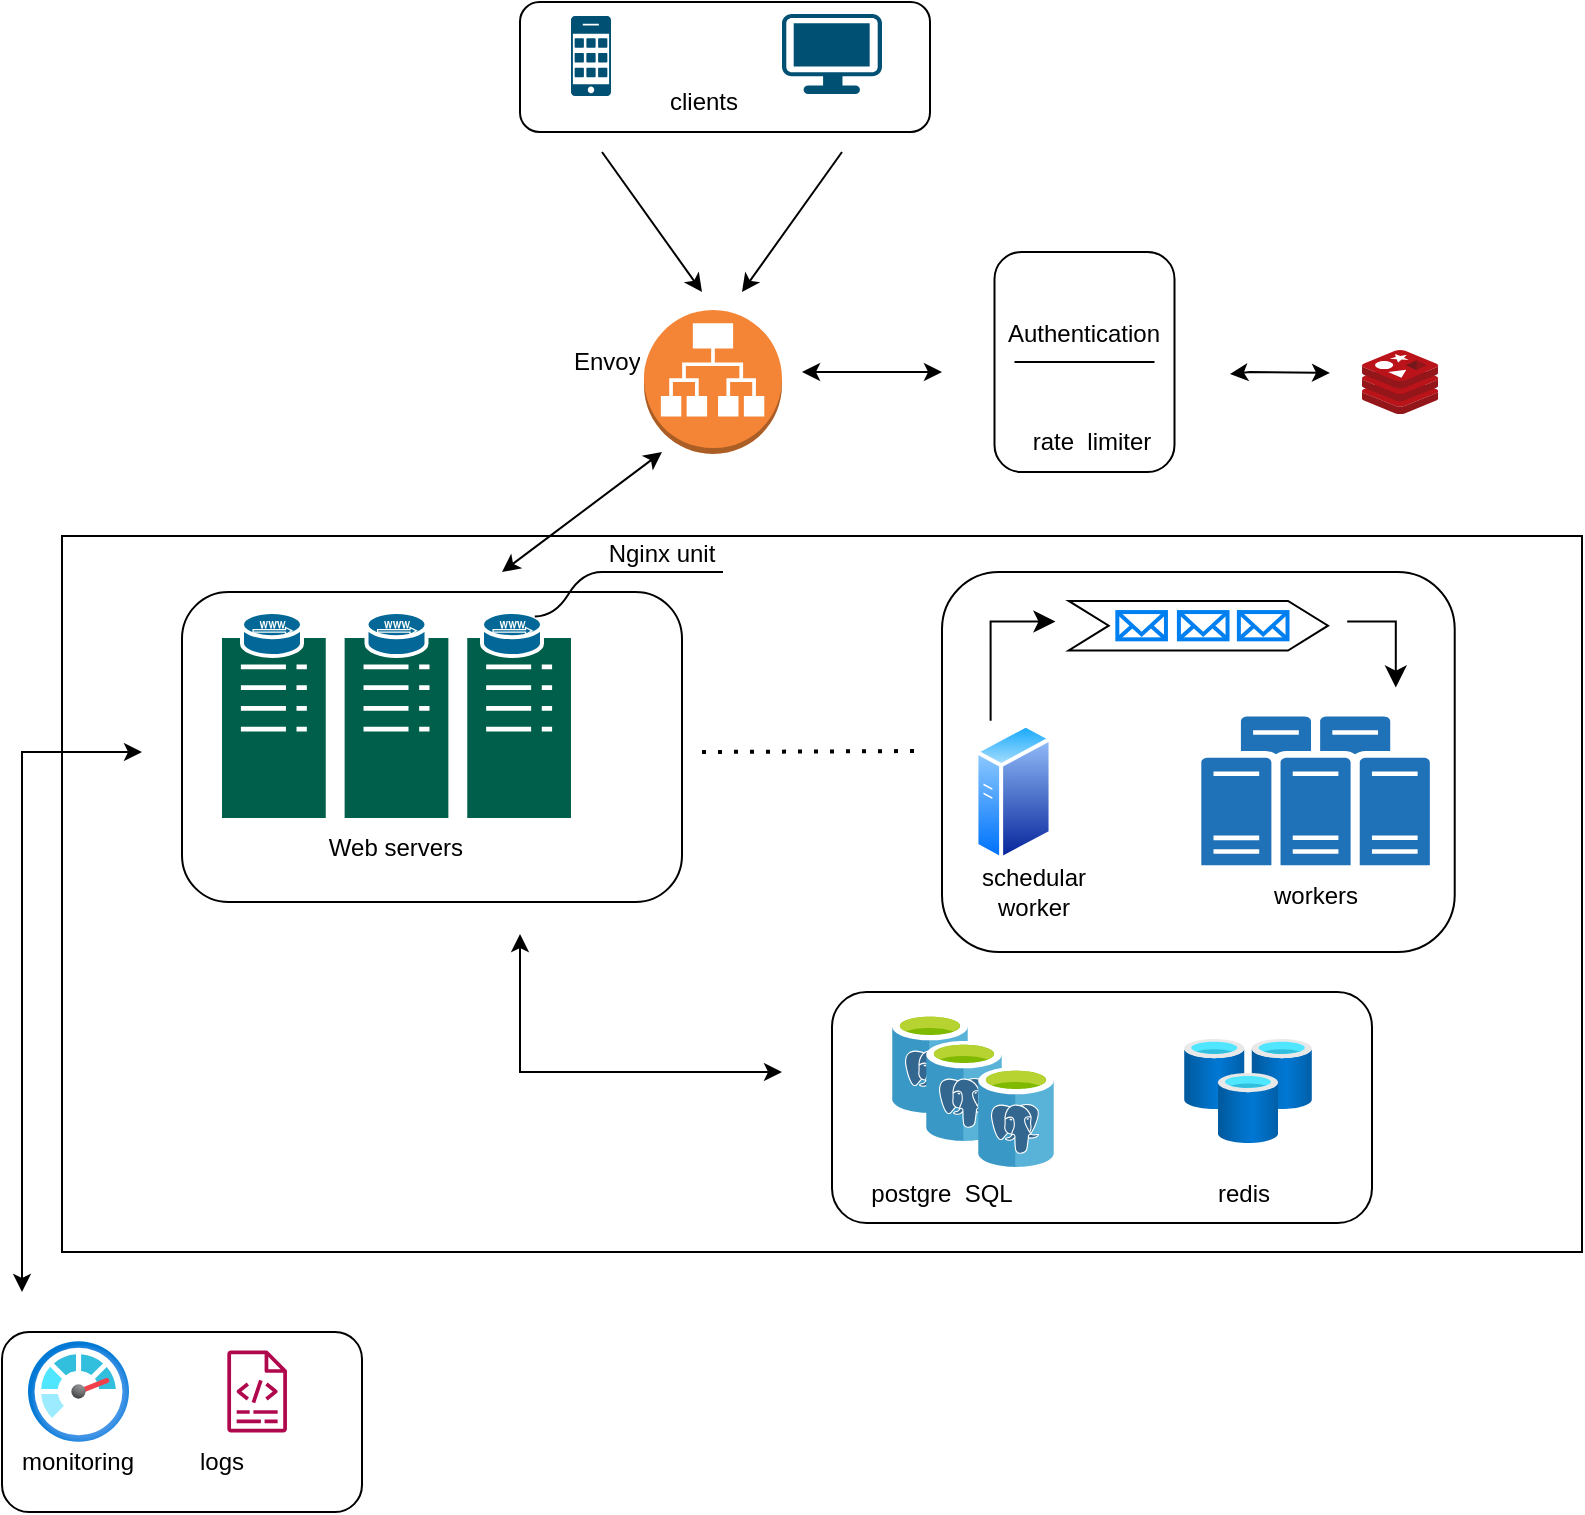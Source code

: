 <mxfile version="20.8.10" type="github" pages="2">
  <diagram name="system" id="lO2WtVdhODT1BaUju781">
    <mxGraphModel dx="2049" dy="1031" grid="1" gridSize="10" guides="1" tooltips="1" connect="1" arrows="1" fold="1" page="1" pageScale="1" pageWidth="850" pageHeight="1100" math="0" shadow="0">
      <root>
        <mxCell id="0" />
        <mxCell id="1" parent="0" />
        <mxCell id="ikzAEVL5WHaL_dgw-zk1-95" value="" style="rounded=0;whiteSpace=wrap;html=1;" vertex="1" parent="1">
          <mxGeometry x="70" y="282" width="760" height="358" as="geometry" />
        </mxCell>
        <mxCell id="ikzAEVL5WHaL_dgw-zk1-1" value="" style="outlineConnect=0;dashed=0;verticalLabelPosition=bottom;verticalAlign=top;align=center;html=1;shape=mxgraph.aws3.application_load_balancer;fillColor=#F58536;gradientColor=none;" vertex="1" parent="1">
          <mxGeometry x="361" y="169" width="69" height="72" as="geometry" />
        </mxCell>
        <mxCell id="ikzAEVL5WHaL_dgw-zk1-9" value="" style="sketch=0;aspect=fixed;html=1;points=[];align=center;image;fontSize=12;image=img/lib/mscae/Cache_Redis_Product.svg;" vertex="1" parent="1">
          <mxGeometry x="720" y="189" width="38.1" height="32" as="geometry" />
        </mxCell>
        <mxCell id="ikzAEVL5WHaL_dgw-zk1-12" value="" style="endArrow=classic;startArrow=classic;html=1;rounded=0;" edge="1" parent="1">
          <mxGeometry width="50" height="50" relative="1" as="geometry">
            <mxPoint x="654" y="201" as="sourcePoint" />
            <mxPoint x="704" y="200.5" as="targetPoint" />
            <Array as="points">
              <mxPoint x="664" y="200" />
            </Array>
          </mxGeometry>
        </mxCell>
        <mxCell id="ikzAEVL5WHaL_dgw-zk1-14" value="" style="endArrow=classic;startArrow=classic;html=1;rounded=0;" edge="1" parent="1">
          <mxGeometry width="50" height="50" relative="1" as="geometry">
            <mxPoint x="440" y="200" as="sourcePoint" />
            <mxPoint x="510" y="200" as="targetPoint" />
          </mxGeometry>
        </mxCell>
        <mxCell id="ikzAEVL5WHaL_dgw-zk1-26" value="" style="group" vertex="1" connectable="0" parent="1">
          <mxGeometry x="540" y="140" width="90" height="110" as="geometry" />
        </mxCell>
        <mxCell id="ikzAEVL5WHaL_dgw-zk1-25" value="" style="rounded=1;whiteSpace=wrap;html=1;" vertex="1" parent="ikzAEVL5WHaL_dgw-zk1-26">
          <mxGeometry x="-3.75" width="90" height="110" as="geometry" />
        </mxCell>
        <mxCell id="ikzAEVL5WHaL_dgw-zk1-6" value="" style="shape=image;html=1;verticalAlign=top;verticalLabelPosition=bottom;labelBackgroundColor=#ffffff;imageAspect=0;aspect=fixed;image=https://cdn1.iconfinder.com/data/icons/nuvola2/48x48/actions/kgpg_identity.png" vertex="1" parent="ikzAEVL5WHaL_dgw-zk1-26">
          <mxGeometry x="26.25" width="29.73" height="29.73" as="geometry" />
        </mxCell>
        <mxCell id="ikzAEVL5WHaL_dgw-zk1-8" value="" style="shape=image;html=1;verticalAlign=top;verticalLabelPosition=bottom;labelBackgroundColor=#ffffff;imageAspect=0;aspect=fixed;image=https://cdn1.iconfinder.com/data/icons/unicons-line-vol-4/24/heart-rate-128.png" vertex="1" parent="ikzAEVL5WHaL_dgw-zk1-26">
          <mxGeometry x="26.25" y="55.786" width="37.162" height="37.162" as="geometry" />
        </mxCell>
        <mxCell id="ikzAEVL5WHaL_dgw-zk1-75" value="rate&amp;nbsp; limiter" style="text;html=1;strokeColor=none;fillColor=none;align=center;verticalAlign=middle;whiteSpace=wrap;rounded=0;" vertex="1" parent="ikzAEVL5WHaL_dgw-zk1-26">
          <mxGeometry x="4.83" y="80" width="80" height="30" as="geometry" />
        </mxCell>
        <mxCell id="ikzAEVL5WHaL_dgw-zk1-76" value="Authentication&lt;br&gt;" style="text;html=1;strokeColor=none;fillColor=none;align=center;verticalAlign=middle;whiteSpace=wrap;rounded=0;" vertex="1" parent="ikzAEVL5WHaL_dgw-zk1-26">
          <mxGeometry x="11.11" y="25.79" width="60" height="30" as="geometry" />
        </mxCell>
        <mxCell id="ikzAEVL5WHaL_dgw-zk1-78" value="" style="endArrow=none;html=1;rounded=0;" edge="1" parent="ikzAEVL5WHaL_dgw-zk1-26">
          <mxGeometry width="50" height="50" relative="1" as="geometry">
            <mxPoint x="6.25" y="54.94" as="sourcePoint" />
            <mxPoint x="76.25" y="54.94" as="targetPoint" />
          </mxGeometry>
        </mxCell>
        <mxCell id="ikzAEVL5WHaL_dgw-zk1-41" value="" style="rounded=1;whiteSpace=wrap;html=1;" vertex="1" parent="1">
          <mxGeometry x="299" y="15" width="205" height="65" as="geometry" />
        </mxCell>
        <mxCell id="ikzAEVL5WHaL_dgw-zk1-4" value="" style="points=[[0.03,0.03,0],[0.5,0,0],[0.97,0.03,0],[1,0.4,0],[0.97,0.745,0],[0.5,1,0],[0.03,0.745,0],[0,0.4,0]];verticalLabelPosition=bottom;sketch=0;html=1;verticalAlign=top;aspect=fixed;align=center;pointerEvents=1;shape=mxgraph.cisco19.workstation;fillColor=#005073;strokeColor=none;" vertex="1" parent="1">
          <mxGeometry x="430" y="21" width="50" height="40" as="geometry" />
        </mxCell>
        <mxCell id="ikzAEVL5WHaL_dgw-zk1-5" value="" style="sketch=0;points=[[0.015,0.015,0],[0.985,0.015,0],[0.985,0.985,0],[0.015,0.985,0],[0.25,0,0],[0.5,0,0],[0.75,0,0],[1,0.25,0],[1,0.5,0],[1,0.75,0],[0.75,1,0],[0.5,1,0],[0.25,1,0],[0,0.75,0],[0,0.5,0],[0,0.25,0]];verticalLabelPosition=bottom;html=1;verticalAlign=top;aspect=fixed;align=center;pointerEvents=1;shape=mxgraph.cisco19.cell_phone;fillColor=#005073;strokeColor=none;" vertex="1" parent="1">
          <mxGeometry x="324.5" y="22" width="20" height="40" as="geometry" />
        </mxCell>
        <mxCell id="ikzAEVL5WHaL_dgw-zk1-42" value="" style="endArrow=classic;html=1;rounded=0;" edge="1" parent="1">
          <mxGeometry width="50" height="50" relative="1" as="geometry">
            <mxPoint x="340" y="90" as="sourcePoint" />
            <mxPoint x="390" y="160" as="targetPoint" />
          </mxGeometry>
        </mxCell>
        <mxCell id="ikzAEVL5WHaL_dgw-zk1-44" value="" style="endArrow=classic;html=1;rounded=0;" edge="1" parent="1">
          <mxGeometry width="50" height="50" relative="1" as="geometry">
            <mxPoint x="460" y="90" as="sourcePoint" />
            <mxPoint x="410" y="160" as="targetPoint" />
          </mxGeometry>
        </mxCell>
        <mxCell id="ikzAEVL5WHaL_dgw-zk1-45" value="" style="endArrow=classic;startArrow=classic;html=1;rounded=0;" edge="1" parent="1">
          <mxGeometry width="50" height="50" relative="1" as="geometry">
            <mxPoint x="290" y="300" as="sourcePoint" />
            <mxPoint x="370" y="240" as="targetPoint" />
          </mxGeometry>
        </mxCell>
        <mxCell id="ikzAEVL5WHaL_dgw-zk1-63" value="" style="endArrow=classic;startArrow=classic;html=1;rounded=0;" edge="1" parent="1">
          <mxGeometry width="50" height="50" relative="1" as="geometry">
            <mxPoint x="50" y="660" as="sourcePoint" />
            <mxPoint x="110" y="390" as="targetPoint" />
            <Array as="points">
              <mxPoint x="50" y="390" />
            </Array>
          </mxGeometry>
        </mxCell>
        <mxCell id="ikzAEVL5WHaL_dgw-zk1-88" value="Nginx unit" style="whiteSpace=wrap;html=1;shape=partialRectangle;top=0;left=0;bottom=1;right=0;points=[[0,1],[1,1]];fillColor=none;align=center;verticalAlign=bottom;routingCenterY=0.5;snapToPoint=1;recursiveResize=0;autosize=1;treeFolding=1;treeMoving=1;newEdgeStyle={&quot;edgeStyle&quot;:&quot;entityRelationEdgeStyle&quot;,&quot;startArrow&quot;:&quot;none&quot;,&quot;endArrow&quot;:&quot;none&quot;,&quot;segment&quot;:10,&quot;curved&quot;:1,&quot;sourcePerimeterSpacing&quot;:0,&quot;targetPerimeterSpacing&quot;:0};" vertex="1" parent="1">
          <mxGeometry x="340" y="270" width="60" height="30" as="geometry" />
        </mxCell>
        <mxCell id="ikzAEVL5WHaL_dgw-zk1-92" value="Envoy" style="text;strokeColor=none;fillColor=none;align=left;verticalAlign=middle;spacingLeft=4;spacingRight=4;overflow=hidden;points=[[0,0.5],[1,0.5]];portConstraint=eastwest;rotatable=0;whiteSpace=wrap;html=1;" vertex="1" parent="1">
          <mxGeometry x="320" y="180" width="80" height="30" as="geometry" />
        </mxCell>
        <mxCell id="ikzAEVL5WHaL_dgw-zk1-93" value="clients" style="text;html=1;strokeColor=none;fillColor=none;align=center;verticalAlign=middle;whiteSpace=wrap;rounded=0;" vertex="1" parent="1">
          <mxGeometry x="361" y="50" width="60" height="30" as="geometry" />
        </mxCell>
        <mxCell id="ikzAEVL5WHaL_dgw-zk1-94" value="" style="group" vertex="1" connectable="0" parent="1">
          <mxGeometry x="40" y="680" width="180" height="90" as="geometry" />
        </mxCell>
        <mxCell id="ikzAEVL5WHaL_dgw-zk1-61" value="" style="rounded=1;whiteSpace=wrap;html=1;" vertex="1" parent="ikzAEVL5WHaL_dgw-zk1-94">
          <mxGeometry width="180" height="90" as="geometry" />
        </mxCell>
        <mxCell id="ikzAEVL5WHaL_dgw-zk1-62" value="" style="aspect=fixed;html=1;points=[];align=center;image;fontSize=12;image=img/lib/azure2/management_governance/Monitor.svg;" vertex="1" parent="ikzAEVL5WHaL_dgw-zk1-94">
          <mxGeometry x="13" y="4.5" width="50.5" height="50.5" as="geometry" />
        </mxCell>
        <mxCell id="ikzAEVL5WHaL_dgw-zk1-67" value="" style="sketch=0;outlineConnect=0;fontColor=#232F3E;gradientColor=none;fillColor=#B0084D;strokeColor=none;dashed=0;verticalLabelPosition=bottom;verticalAlign=top;align=center;html=1;fontSize=12;fontStyle=0;aspect=fixed;pointerEvents=1;shape=mxgraph.aws4.logs;" vertex="1" parent="ikzAEVL5WHaL_dgw-zk1-94">
          <mxGeometry x="100" y="9.25" width="55.14" height="41" as="geometry" />
        </mxCell>
        <mxCell id="ikzAEVL5WHaL_dgw-zk1-79" value="monitoring" style="text;html=1;strokeColor=none;fillColor=none;align=center;verticalAlign=middle;whiteSpace=wrap;rounded=0;" vertex="1" parent="ikzAEVL5WHaL_dgw-zk1-94">
          <mxGeometry x="8.25" y="50.25" width="60" height="30" as="geometry" />
        </mxCell>
        <mxCell id="ikzAEVL5WHaL_dgw-zk1-80" value="logs" style="text;html=1;strokeColor=none;fillColor=none;align=center;verticalAlign=middle;whiteSpace=wrap;rounded=0;" vertex="1" parent="ikzAEVL5WHaL_dgw-zk1-94">
          <mxGeometry x="80" y="50.25" width="60" height="30" as="geometry" />
        </mxCell>
        <mxCell id="ikzAEVL5WHaL_dgw-zk1-96" value="" style="group" vertex="1" connectable="0" parent="1">
          <mxGeometry x="130" y="300" width="636.36" height="325.5" as="geometry" />
        </mxCell>
        <mxCell id="ikzAEVL5WHaL_dgw-zk1-24" value="" style="rounded=1;whiteSpace=wrap;html=1;" vertex="1" parent="ikzAEVL5WHaL_dgw-zk1-96">
          <mxGeometry y="10" width="250" height="155" as="geometry" />
        </mxCell>
        <mxCell id="ikzAEVL5WHaL_dgw-zk1-15" value="" style="sketch=0;pointerEvents=1;shadow=0;dashed=0;html=1;strokeColor=none;fillColor=#005F4B;labelPosition=center;verticalLabelPosition=bottom;verticalAlign=top;align=center;outlineConnect=0;shape=mxgraph.veeam2.server_cluster;" vertex="1" parent="ikzAEVL5WHaL_dgw-zk1-96">
          <mxGeometry x="20" y="33" width="174.5" height="90" as="geometry" />
        </mxCell>
        <mxCell id="ikzAEVL5WHaL_dgw-zk1-51" value="" style="endArrow=classic;startArrow=classic;html=1;rounded=0;" edge="1" parent="ikzAEVL5WHaL_dgw-zk1-96">
          <mxGeometry width="50" height="50" relative="1" as="geometry">
            <mxPoint x="169" y="181" as="sourcePoint" />
            <mxPoint x="300" y="250" as="targetPoint" />
            <Array as="points">
              <mxPoint x="169" y="250" />
            </Array>
          </mxGeometry>
        </mxCell>
        <mxCell id="ikzAEVL5WHaL_dgw-zk1-57" value="" style="endArrow=none;dashed=1;html=1;dashPattern=1 3;strokeWidth=2;rounded=0;" edge="1" parent="ikzAEVL5WHaL_dgw-zk1-96">
          <mxGeometry width="50" height="50" relative="1" as="geometry">
            <mxPoint x="260" y="90" as="sourcePoint" />
            <mxPoint x="370" y="89.5" as="targetPoint" />
          </mxGeometry>
        </mxCell>
        <mxCell id="ikzAEVL5WHaL_dgw-zk1-64" value="" style="group" vertex="1" connectable="0" parent="ikzAEVL5WHaL_dgw-zk1-96">
          <mxGeometry x="380" width="256.36" height="190" as="geometry" />
        </mxCell>
        <mxCell id="ikzAEVL5WHaL_dgw-zk1-37" value="" style="rounded=1;whiteSpace=wrap;html=1;container=0;" vertex="1" parent="ikzAEVL5WHaL_dgw-zk1-64">
          <mxGeometry width="256.36" height="190" as="geometry" />
        </mxCell>
        <mxCell id="ikzAEVL5WHaL_dgw-zk1-30" value="" style="aspect=fixed;perimeter=ellipsePerimeter;html=1;align=center;shadow=0;dashed=0;spacingTop=3;image;image=img/lib/active_directory/generic_server.svg;container=0;" vertex="1" parent="ikzAEVL5WHaL_dgw-zk1-64">
          <mxGeometry x="16.207" y="75.174" width="39.073" height="69.774" as="geometry" />
        </mxCell>
        <mxCell id="ikzAEVL5WHaL_dgw-zk1-21" value="" style="sketch=0;pointerEvents=1;shadow=0;dashed=0;html=1;strokeColor=none;labelPosition=center;verticalLabelPosition=bottom;verticalAlign=top;outlineConnect=0;align=center;shape=mxgraph.office.servers.physical_host_farm;fillColor=#2072B8;container=0;" vertex="1" parent="ikzAEVL5WHaL_dgw-zk1-64">
          <mxGeometry x="129.655" y="72.283" width="114.258" height="74.348" as="geometry" />
        </mxCell>
        <mxCell id="ikzAEVL5WHaL_dgw-zk1-52" value="" style="edgeStyle=segmentEdgeStyle;endArrow=classic;html=1;curved=0;rounded=0;endSize=8;startSize=8;" edge="1" parent="ikzAEVL5WHaL_dgw-zk1-64">
          <mxGeometry width="50" height="50" relative="1" as="geometry">
            <mxPoint x="24.31" y="74.348" as="sourcePoint" />
            <mxPoint x="56.724" y="24.783" as="targetPoint" />
            <Array as="points">
              <mxPoint x="24.31" y="24.783" />
            </Array>
          </mxGeometry>
        </mxCell>
        <mxCell id="ikzAEVL5WHaL_dgw-zk1-55" value="" style="edgeStyle=segmentEdgeStyle;endArrow=classic;html=1;curved=0;rounded=0;endSize=8;startSize=8;" edge="1" parent="ikzAEVL5WHaL_dgw-zk1-64">
          <mxGeometry width="50" height="50" relative="1" as="geometry">
            <mxPoint x="202.586" y="24.783" as="sourcePoint" />
            <mxPoint x="226.896" y="57.826" as="targetPoint" />
            <Array as="points">
              <mxPoint x="226.896" y="24.783" />
              <mxPoint x="226.896" y="57.826" />
            </Array>
          </mxGeometry>
        </mxCell>
        <mxCell id="ikzAEVL5WHaL_dgw-zk1-17" value="" style="shape=step;perimeter=stepPerimeter;whiteSpace=wrap;html=1;fixedSize=1;container=0;" vertex="1" parent="ikzAEVL5WHaL_dgw-zk1-64">
          <mxGeometry x="63.353" y="14.457" width="129.655" height="24.783" as="geometry" />
        </mxCell>
        <mxCell id="ikzAEVL5WHaL_dgw-zk1-18" value="" style="html=1;verticalLabelPosition=bottom;align=center;labelBackgroundColor=#ffffff;verticalAlign=top;strokeWidth=2;strokeColor=#0080F0;shadow=0;dashed=0;shape=mxgraph.ios7.icons.mail;container=0;" vertex="1" parent="ikzAEVL5WHaL_dgw-zk1-64">
          <mxGeometry x="87.663" y="20.033" width="24.31" height="13.63" as="geometry" />
        </mxCell>
        <mxCell id="ikzAEVL5WHaL_dgw-zk1-19" value="" style="html=1;verticalLabelPosition=bottom;align=center;labelBackgroundColor=#ffffff;verticalAlign=top;strokeWidth=2;strokeColor=#0080F0;shadow=0;dashed=0;shape=mxgraph.ios7.icons.mail;container=0;" vertex="1" parent="ikzAEVL5WHaL_dgw-zk1-64">
          <mxGeometry x="118.456" y="20.033" width="24.31" height="13.63" as="geometry" />
        </mxCell>
        <mxCell id="ikzAEVL5WHaL_dgw-zk1-20" value="" style="html=1;verticalLabelPosition=bottom;align=center;labelBackgroundColor=#ffffff;verticalAlign=top;strokeWidth=2;strokeColor=#0080F0;shadow=0;dashed=0;shape=mxgraph.ios7.icons.mail;container=0;" vertex="1" parent="ikzAEVL5WHaL_dgw-zk1-64">
          <mxGeometry x="148.439" y="20.033" width="24.31" height="13.63" as="geometry" />
        </mxCell>
        <mxCell id="ikzAEVL5WHaL_dgw-zk1-70" value="workers" style="text;html=1;strokeColor=none;fillColor=none;align=center;verticalAlign=middle;whiteSpace=wrap;rounded=0;" vertex="1" parent="ikzAEVL5WHaL_dgw-zk1-64">
          <mxGeometry x="156.78" y="146.63" width="60" height="30" as="geometry" />
        </mxCell>
        <mxCell id="ikzAEVL5WHaL_dgw-zk1-72" value="schedular&lt;br&gt;worker" style="text;html=1;strokeColor=none;fillColor=none;align=center;verticalAlign=middle;whiteSpace=wrap;rounded=0;" vertex="1" parent="ikzAEVL5WHaL_dgw-zk1-64">
          <mxGeometry x="16.21" y="144.95" width="60" height="30" as="geometry" />
        </mxCell>
        <mxCell id="ikzAEVL5WHaL_dgw-zk1-65" value="" style="group" vertex="1" connectable="0" parent="ikzAEVL5WHaL_dgw-zk1-96">
          <mxGeometry x="325" y="210" width="270" height="115.5" as="geometry" />
        </mxCell>
        <mxCell id="ikzAEVL5WHaL_dgw-zk1-31" value="" style="rounded=1;whiteSpace=wrap;html=1;container=0;" vertex="1" parent="ikzAEVL5WHaL_dgw-zk1-65">
          <mxGeometry width="270" height="115.5" as="geometry" />
        </mxCell>
        <mxCell id="ikzAEVL5WHaL_dgw-zk1-32" value="" style="sketch=0;aspect=fixed;html=1;points=[];align=center;image;fontSize=12;image=img/lib/mscae/Azure_Database_for_PostgreSQL_servers.svg;container=0;" vertex="1" parent="ikzAEVL5WHaL_dgw-zk1-65">
          <mxGeometry x="30" y="10.5" width="38" height="50" as="geometry" />
        </mxCell>
        <mxCell id="ikzAEVL5WHaL_dgw-zk1-33" value="" style="sketch=0;aspect=fixed;html=1;points=[];align=center;image;fontSize=12;image=img/lib/mscae/Azure_Database_for_PostgreSQL_servers.svg;container=0;" vertex="1" parent="ikzAEVL5WHaL_dgw-zk1-65">
          <mxGeometry x="47" y="24.5" width="38" height="50" as="geometry" />
        </mxCell>
        <mxCell id="ikzAEVL5WHaL_dgw-zk1-34" value="" style="sketch=0;aspect=fixed;html=1;points=[];align=center;image;fontSize=12;image=img/lib/mscae/Azure_Database_for_PostgreSQL_servers.svg;container=0;" vertex="1" parent="ikzAEVL5WHaL_dgw-zk1-65">
          <mxGeometry x="73" y="37.5" width="38" height="50" as="geometry" />
        </mxCell>
        <mxCell id="ikzAEVL5WHaL_dgw-zk1-36" value="" style="aspect=fixed;html=1;points=[];align=center;image;fontSize=12;image=img/lib/azure2/databases/Cache_Redis.svg;container=0;" vertex="1" parent="ikzAEVL5WHaL_dgw-zk1-65">
          <mxGeometry x="176" y="23.5" width="64" height="52" as="geometry" />
        </mxCell>
        <mxCell id="ikzAEVL5WHaL_dgw-zk1-73" value="postgre&amp;nbsp; SQL" style="text;html=1;strokeColor=none;fillColor=none;align=center;verticalAlign=middle;whiteSpace=wrap;rounded=0;" vertex="1" parent="ikzAEVL5WHaL_dgw-zk1-65">
          <mxGeometry x="15" y="85.5" width="80" height="30" as="geometry" />
        </mxCell>
        <mxCell id="ikzAEVL5WHaL_dgw-zk1-74" value="redis" style="text;html=1;strokeColor=none;fillColor=none;align=center;verticalAlign=middle;whiteSpace=wrap;rounded=0;" vertex="1" parent="ikzAEVL5WHaL_dgw-zk1-65">
          <mxGeometry x="176" y="85.5" width="60" height="30" as="geometry" />
        </mxCell>
        <mxCell id="ikzAEVL5WHaL_dgw-zk1-69" value="Web servers" style="text;html=1;strokeColor=none;fillColor=none;align=center;verticalAlign=middle;whiteSpace=wrap;rounded=0;" vertex="1" parent="ikzAEVL5WHaL_dgw-zk1-96">
          <mxGeometry x="52.25" y="123" width="110" height="30" as="geometry" />
        </mxCell>
        <mxCell id="ikzAEVL5WHaL_dgw-zk1-82" value="" style="shape=mxgraph.cisco.servers.microwebserver;html=1;pointerEvents=1;dashed=0;fillColor=#036897;strokeColor=#ffffff;strokeWidth=2;verticalLabelPosition=bottom;verticalAlign=top;align=center;outlineConnect=0;" vertex="1" parent="ikzAEVL5WHaL_dgw-zk1-96">
          <mxGeometry x="30" y="20" width="30" height="22" as="geometry" />
        </mxCell>
        <mxCell id="ikzAEVL5WHaL_dgw-zk1-83" value="" style="shape=mxgraph.cisco.servers.microwebserver;html=1;pointerEvents=1;dashed=0;fillColor=#036897;strokeColor=#ffffff;strokeWidth=2;verticalLabelPosition=bottom;verticalAlign=top;align=center;outlineConnect=0;" vertex="1" parent="ikzAEVL5WHaL_dgw-zk1-96">
          <mxGeometry x="92.25" y="20" width="30" height="22" as="geometry" />
        </mxCell>
        <mxCell id="ikzAEVL5WHaL_dgw-zk1-84" value="" style="shape=mxgraph.cisco.servers.microwebserver;html=1;pointerEvents=1;dashed=0;fillColor=#036897;strokeColor=#ffffff;strokeWidth=2;verticalLabelPosition=bottom;verticalAlign=top;align=center;outlineConnect=0;" vertex="1" parent="ikzAEVL5WHaL_dgw-zk1-96">
          <mxGeometry x="150" y="20" width="30" height="22" as="geometry" />
        </mxCell>
        <mxCell id="ikzAEVL5WHaL_dgw-zk1-89" value="" style="edgeStyle=entityRelationEdgeStyle;startArrow=none;endArrow=none;segment=10;curved=1;sourcePerimeterSpacing=0;targetPerimeterSpacing=0;rounded=0;exitX=0.88;exitY=0.1;exitDx=0;exitDy=0;exitPerimeter=0;" edge="1" target="ikzAEVL5WHaL_dgw-zk1-88" parent="ikzAEVL5WHaL_dgw-zk1-96" source="ikzAEVL5WHaL_dgw-zk1-84">
          <mxGeometry relative="1" as="geometry">
            <mxPoint x="160" y="-70" as="sourcePoint" />
          </mxGeometry>
        </mxCell>
      </root>
    </mxGraphModel>
  </diagram>
  <diagram id="1oPen9tRlJNQBDKSN2cY" name="hexagoanl">
    <mxGraphModel dx="2049" dy="1031" grid="1" gridSize="10" guides="1" tooltips="1" connect="1" arrows="1" fold="1" page="1" pageScale="1" pageWidth="850" pageHeight="1100" math="0" shadow="0">
      <root>
        <mxCell id="0" />
        <mxCell id="1" parent="0" />
        <mxCell id="T2I3S32ziIetI2dqJUxW-20" value="" style="shape=hexagon;perimeter=hexagonPerimeter2;whiteSpace=wrap;html=1;fixedSize=1;strokeColor=#CCFFE6;strokeWidth=3;fontSize=13;fillColor=#CCFFE6;gradientColor=none;rounded=0;rotation=90;size=224.57;" vertex="1" parent="1">
          <mxGeometry x="1.48" y="142.6" width="848.14" height="832.94" as="geometry" />
        </mxCell>
        <mxCell id="T2I3S32ziIetI2dqJUxW-80" value="" style="group;fillColor=none;container=0;" vertex="1" connectable="0" parent="1">
          <mxGeometry x="18.0" y="135" width="809.9" height="848.14" as="geometry" />
        </mxCell>
        <mxCell id="T2I3S32ziIetI2dqJUxW-112" value="Hexagonal Architecture" style="text;align=center;fontStyle=1;verticalAlign=middle;spacingLeft=3;spacingRight=3;strokeColor=none;rotatable=0;points=[[0,0.5],[1,0.5]];portConstraint=eastwest;fontSize=35;fillColor=none;fontColor=#100ced;" vertex="1" parent="1">
          <mxGeometry x="396.95" y="56.07" width="80" height="36" as="geometry" />
        </mxCell>
        <mxCell id="T2I3S32ziIetI2dqJUxW-114" value="Command" style="text;align=center;fontStyle=0;verticalAlign=middle;spacingLeft=3;spacingRight=3;strokeColor=none;rotatable=0;points=[[0,0.5],[1,0.5]];portConstraint=eastwest;fontSize=16;fontColor=#0000CC;" vertex="1" parent="1">
          <mxGeometry x="31.45" y="677.27" width="80" height="26" as="geometry" />
        </mxCell>
        <mxCell id="T2I3S32ziIetI2dqJUxW-43" value="" style="rounded=0;whiteSpace=wrap;html=1;strokeColor=none;strokeWidth=3;fontSize=17;fillColor=#ffcccc;" vertex="1" parent="1">
          <mxGeometry x="598.2" y="440" width="130" height="235.07" as="geometry" />
        </mxCell>
        <mxCell id="T2I3S32ziIetI2dqJUxW-41" value="" style="rounded=0;whiteSpace=wrap;html=1;strokeColor=none;strokeWidth=3;fontSize=17;fillColor=#e1d5e7;" vertex="1" parent="1">
          <mxGeometry x="120.45" y="440" width="130" height="234.07" as="geometry" />
        </mxCell>
        <mxCell id="T2I3S32ziIetI2dqJUxW-19" value="" style="shape=hexagon;perimeter=hexagonPerimeter2;whiteSpace=wrap;html=1;fixedSize=1;strokeColor=#FFCCFF;strokeWidth=3;fontSize=13;fillColor=#FFCCFF;rounded=0;rotation=90;size=88.92;fontColor=#ffffff;" vertex="1" parent="1">
          <mxGeometry x="250.45" y="410.6" width="332.85" height="276.95" as="geometry" />
        </mxCell>
        <mxCell id="T2I3S32ziIetI2dqJUxW-23" value="" style="shape=hexagon;perimeter=hexagonPerimeter2;whiteSpace=wrap;html=1;fixedSize=1;strokeColor=#CBC9FF;strokeWidth=3;fontSize=13;fillColor=#CBC9FF;gradientColor=none;rounded=0;rotation=90;size=46.7;" vertex="1" parent="1">
          <mxGeometry x="332.75" y="468.67" width="181.25" height="162.82" as="geometry" />
        </mxCell>
        <mxCell id="T2I3S32ziIetI2dqJUxW-29" value="Domain" style="text;align=center;fontStyle=1;verticalAlign=middle;spacingLeft=3;spacingRight=3;strokeColor=none;rotatable=0;points=[[0,0.5],[1,0.5]];portConstraint=eastwest;fontSize=20;fontColor=#3D3C4D;" vertex="1" parent="1">
          <mxGeometry x="382.95" y="523.67" width="80" height="26" as="geometry" />
        </mxCell>
        <mxCell id="T2I3S32ziIetI2dqJUxW-30" value="Application" style="text;align=center;fontStyle=1;verticalAlign=middle;spacingLeft=3;spacingRight=3;strokeColor=none;rotatable=0;points=[[0,0.5],[1,0.5]];portConstraint=eastwest;fontSize=20;fontColor=#544354;" vertex="1" parent="1">
          <mxGeometry x="384.95" y="422.07" width="80" height="36" as="geometry" />
        </mxCell>
        <mxCell id="T2I3S32ziIetI2dqJUxW-32" value="&lt;p style=&quot;line-height: 100%; font-size: 17px;&quot;&gt;&lt;font style=&quot;font-size: 17px;&quot;&gt;API&lt;br&gt;Adapter&lt;/font&gt;&lt;/p&gt;" style="shape=document;whiteSpace=wrap;html=1;boundedLbl=1;rounded=0;strokeColor=#82b366;strokeWidth=3;fontSize=28;fillColor=#d5e8d4;fontColor=#009900;" vertex="1" parent="1">
          <mxGeometry x="143.45" y="493.67" width="84" height="56" as="geometry" />
        </mxCell>
        <mxCell id="T2I3S32ziIetI2dqJUxW-33" value="&lt;p style=&quot;line-height: 100%; font-size: 17px;&quot;&gt;&lt;font color=&quot;#009900&quot; style=&quot;font-size: 17px;&quot;&gt;CLI&lt;br&gt;Adapter&lt;/font&gt;&lt;/p&gt;" style="shape=document;whiteSpace=wrap;html=1;boundedLbl=1;rounded=0;strokeColor=#82b366;strokeWidth=3;fontSize=28;fillColor=#d5e8d4;fontColor=#00CC00;" vertex="1" parent="1">
          <mxGeometry x="141.45" y="604.07" width="84" height="56" as="geometry" />
        </mxCell>
        <mxCell id="T2I3S32ziIetI2dqJUxW-34" value="&lt;p style=&quot;line-height: 100%; font-size: 17px;&quot;&gt;&lt;font color=&quot;#009900&quot; style=&quot;font-size: 17px;&quot;&gt;Postgres&lt;br&gt;Adapter&lt;/font&gt;&lt;/p&gt;" style="shape=document;whiteSpace=wrap;html=1;boundedLbl=1;rounded=0;strokeColor=#82b366;strokeWidth=3;fontSize=28;fillColor=#d5e8d4;" vertex="1" parent="1">
          <mxGeometry x="620.45" y="493.67" width="84" height="56" as="geometry" />
        </mxCell>
        <mxCell id="T2I3S32ziIetI2dqJUxW-35" value="&lt;p style=&quot;line-height: 100%; font-size: 17px;&quot;&gt;&lt;font color=&quot;#009900&quot; style=&quot;font-size: 17px;&quot;&gt;SQLite&lt;br&gt;Adapter&lt;/font&gt;&lt;/p&gt;" style="shape=document;whiteSpace=wrap;html=1;boundedLbl=1;rounded=0;strokeColor=#82b366;strokeWidth=3;fontSize=28;fillColor=#d5e8d4;" vertex="1" parent="1">
          <mxGeometry x="621.2" y="604.07" width="84" height="56" as="geometry" />
        </mxCell>
        <mxCell id="T2I3S32ziIetI2dqJUxW-37" value="&lt;font style=&quot;font-size: 18px;&quot;&gt;&lt;font color=&quot;#705f2d&quot;&gt;Port&lt;/font&gt;&lt;br&gt;&lt;/font&gt;" style="shape=document;whiteSpace=wrap;html=1;boundedLbl=1;rounded=0;strokeColor=#d6b656;strokeWidth=3;fontSize=28;fillColor=#fff2cc;rotation=90;" vertex="1" parent="1">
          <mxGeometry x="240.45" y="521.07" width="84" height="56" as="geometry" />
        </mxCell>
        <mxCell id="T2I3S32ziIetI2dqJUxW-38" value="&lt;font style=&quot;font-size: 18px;&quot;&gt;&lt;font color=&quot;#705f2d&quot;&gt;Port&lt;/font&gt;&lt;br&gt;&lt;/font&gt;" style="shape=document;whiteSpace=wrap;html=1;boundedLbl=1;rounded=0;strokeColor=#d6b656;strokeWidth=3;fontSize=28;fillColor=#fff2cc;rotation=-90;" vertex="1" parent="1">
          <mxGeometry x="516.45" y="521.07" width="84" height="56" as="geometry" />
        </mxCell>
        <mxCell id="T2I3S32ziIetI2dqJUxW-39" value="Infrastructure" style="text;align=center;fontStyle=1;verticalAlign=middle;spacingLeft=3;spacingRight=3;strokeColor=none;rotatable=0;points=[[0,0.5],[1,0.5]];portConstraint=eastwest;fontSize=25;fontColor=#35423C;" vertex="1" parent="1">
          <mxGeometry x="384.95" y="264.07" width="80" height="36" as="geometry" />
        </mxCell>
        <mxCell id="T2I3S32ziIetI2dqJUxW-44" value="Primary&#xa;Adapters" style="text;align=center;fontStyle=1;verticalAlign=middle;spacingLeft=3;spacingRight=3;strokeColor=none;rotatable=0;points=[[0,0.5],[1,0.5]];portConstraint=eastwest;fontSize=17;fontColor=#F100C9;" vertex="1" parent="1">
          <mxGeometry x="143.45" y="450.07" width="80" height="26" as="geometry" />
        </mxCell>
        <mxCell id="T2I3S32ziIetI2dqJUxW-45" value="Secondary&#xa;Adapters" style="text;align=center;fontStyle=1;verticalAlign=middle;spacingLeft=3;spacingRight=3;strokeColor=none;rotatable=0;points=[[0,0.5],[1,0.5]];portConstraint=eastwest;fontSize=17;fontColor=#CC0000;" vertex="1" parent="1">
          <mxGeometry x="615.45" y="450.07" width="80" height="26" as="geometry" />
        </mxCell>
        <mxCell id="T2I3S32ziIetI2dqJUxW-47" value="" style="strokeWidth=2;html=1;shape=mxgraph.flowchart.annotation_2;align=left;labelPosition=right;pointerEvents=1;rounded=0;labelBackgroundColor=#99CCFF;strokeColor=#66B2FF;fontSize=17;fontColor=#F10707;fillColor=#CCE5FF;gradientColor=none;" vertex="1" parent="1">
          <mxGeometry x="589.45" y="504.47" width="26" height="99.6" as="geometry" />
        </mxCell>
        <mxCell id="T2I3S32ziIetI2dqJUxW-48" value="" style="strokeWidth=2;html=1;shape=mxgraph.flowchart.annotation_2;align=left;labelPosition=right;pointerEvents=1;rounded=0;labelBackgroundColor=#99CCFF;strokeColor=#66B2FF;fontSize=17;fontColor=#F10707;fillColor=#CCE5FF;gradientColor=none;rotation=-180;" vertex="1" parent="1">
          <mxGeometry x="232.45" y="510.28" width="26" height="99.6" as="geometry" />
        </mxCell>
        <mxCell id="T2I3S32ziIetI2dqJUxW-56" value="&lt;font style=&quot;&quot;&gt;&lt;br&gt;&lt;/font&gt;" style="shape=document;whiteSpace=wrap;html=1;boundedLbl=1;rounded=0;strokeColor=#99FFFF;strokeWidth=3;fontSize=28;fillColor=default;rotation=-210;fixDash=0;container=0;dropTarget=0;backgroundOutline=0;movableLabel=1;metaEdit=0;" vertex="1" parent="1">
          <mxGeometry x="311.45" y="409.6" width="61.5" height="30" as="geometry">
            <mxPoint x="5" y="-8.66" as="offset" />
          </mxGeometry>
        </mxCell>
        <mxCell id="T2I3S32ziIetI2dqJUxW-61" value="&lt;font style=&quot;&quot;&gt;&lt;br&gt;&lt;/font&gt;" style="shape=document;whiteSpace=wrap;html=1;boundedLbl=1;rounded=0;strokeColor=#99FFFF;strokeWidth=3;fontSize=28;fillColor=default;rotation=30;fixDash=0;container=0;dropTarget=0;backgroundOutline=0;movableLabel=1;metaEdit=0;" vertex="1" parent="1">
          <mxGeometry x="312.45" y="656.07" width="61.5" height="30" as="geometry">
            <mxPoint x="5" y="-8.66" as="offset" />
          </mxGeometry>
        </mxCell>
        <mxCell id="T2I3S32ziIetI2dqJUxW-62" value="&lt;font style=&quot;&quot;&gt;&lt;br&gt;&lt;/font&gt;" style="shape=document;whiteSpace=wrap;html=1;boundedLbl=1;rounded=0;strokeColor=#99FFFF;strokeWidth=3;fontSize=28;fillColor=default;rotation=-30;fixDash=0;container=0;dropTarget=0;backgroundOutline=0;movableLabel=1;metaEdit=0;" vertex="1" parent="1">
          <mxGeometry x="455.95" y="662.07" width="61.5" height="30" as="geometry">
            <mxPoint x="5" y="-8.66" as="offset" />
          </mxGeometry>
        </mxCell>
        <mxCell id="T2I3S32ziIetI2dqJUxW-63" value="&lt;font style=&quot;&quot;&gt;&lt;br&gt;&lt;/font&gt;" style="shape=document;whiteSpace=wrap;html=1;boundedLbl=1;rounded=0;strokeColor=#99FFFF;strokeWidth=3;fontSize=28;fillColor=default;rotation=-150;fixDash=0;container=0;dropTarget=0;backgroundOutline=0;movableLabel=1;metaEdit=0;" vertex="1" parent="1">
          <mxGeometry x="463.45" y="409.07" width="61.5" height="30" as="geometry">
            <mxPoint x="5" y="-8.66" as="offset" />
          </mxGeometry>
        </mxCell>
        <mxCell id="T2I3S32ziIetI2dqJUxW-67" value="" style="sketch=0;points=[[0,0,0],[0.25,0,0],[0.5,0,0],[0.75,0,0],[1,0,0],[0,1,0],[0.25,1,0],[0.5,1,0],[0.75,1,0],[1,1,0],[0,0.25,0],[0,0.5,0],[0,0.75,0],[1,0.25,0],[1,0.5,0],[1,0.75,0]];outlineConnect=0;fontColor=#232F3E;gradientColor=#4D72F3;gradientDirection=north;fillColor=#3334B9;strokeColor=#ffffff;dashed=0;verticalLabelPosition=bottom;verticalAlign=top;align=center;html=1;fontSize=12;fontStyle=0;aspect=fixed;shape=mxgraph.aws4.resourceIcon;resIcon=mxgraph.aws4.command_line_interface;rounded=0;labelBackgroundColor=#f2f5f8;strokeWidth=3;" vertex="1" parent="1">
          <mxGeometry x="29.45" y="593.07" width="78" height="78" as="geometry" />
        </mxCell>
        <mxCell id="T2I3S32ziIetI2dqJUxW-70" value="" style="pointerEvents=1;shadow=0;dashed=0;html=1;strokeColor=none;fillColor=#4495D1;labelPosition=center;verticalLabelPosition=bottom;verticalAlign=top;align=center;outlineConnect=0;shape=mxgraph.veeam.controller;rounded=0;labelBackgroundColor=#f2f5f8;strokeWidth=3;fontSize=18;fontColor=#0E0ECC;" vertex="1" parent="1">
          <mxGeometry x="30.45" y="458.07" width="78" height="78" as="geometry" />
        </mxCell>
        <mxCell id="T2I3S32ziIetI2dqJUxW-71" value="" style="image;html=1;image=img/lib/clip_art/computers/Database_128x128.png;rounded=0;labelBackgroundColor=#f2f5f8;strokeColor=#6666FF;strokeWidth=3;fontSize=18;fontColor=#0E0ECC;fillColor=default;gradientColor=none;" vertex="1" parent="1">
          <mxGeometry x="745.45" y="461.07" width="80" height="80" as="geometry" />
        </mxCell>
        <mxCell id="T2I3S32ziIetI2dqJUxW-72" value="File" style="shape=note;size=22;whiteSpace=wrap;html=1;rounded=0;labelBackgroundColor=#f2f5f8;strokeColor=#6666FF;strokeWidth=3;fontSize=18;fontColor=#0E0ECC;fillColor=default;gradientColor=none;" vertex="1" parent="1">
          <mxGeometry x="748.45" y="599.07" width="70" height="70" as="geometry" />
        </mxCell>
        <mxCell id="T2I3S32ziIetI2dqJUxW-75" value="" style="endArrow=open;endFill=1;endSize=12;html=1;rounded=0;fontSize=18;fontColor=#0E0ECC;" edge="1" parent="1">
          <mxGeometry width="160" relative="1" as="geometry">
            <mxPoint x="113.45" y="508.07" as="sourcePoint" />
            <mxPoint x="143.45" y="508.07" as="targetPoint" />
          </mxGeometry>
        </mxCell>
        <mxCell id="T2I3S32ziIetI2dqJUxW-76" value="" style="endArrow=open;endFill=1;endSize=12;html=1;rounded=0;fontSize=18;fontColor=#0E0ECC;" edge="1" parent="1">
          <mxGeometry width="160" relative="1" as="geometry">
            <mxPoint x="113.45" y="632.07" as="sourcePoint" />
            <mxPoint x="142.45" y="632.07" as="targetPoint" />
          </mxGeometry>
        </mxCell>
        <mxCell id="T2I3S32ziIetI2dqJUxW-77" value="" style="endArrow=open;endFill=1;endSize=12;html=1;rounded=0;fontSize=18;fontColor=#0E0ECC;exitX=1;exitY=0.25;exitDx=0;exitDy=0;" edge="1" parent="1" source="T2I3S32ziIetI2dqJUxW-34">
          <mxGeometry width="160" relative="1" as="geometry">
            <mxPoint x="723.45" y="510.28" as="sourcePoint" />
            <mxPoint x="753.45" y="510.07" as="targetPoint" />
          </mxGeometry>
        </mxCell>
        <mxCell id="T2I3S32ziIetI2dqJUxW-79" value="" style="endArrow=open;endFill=1;endSize=12;html=1;rounded=0;fontSize=18;fontColor=#0E0ECC;exitX=1;exitY=0.25;exitDx=0;exitDy=0;" edge="1" parent="1">
          <mxGeometry width="160" relative="1" as="geometry">
            <mxPoint x="705.45" y="628.67" as="sourcePoint" />
            <mxPoint x="743.45" y="629.07" as="targetPoint" />
          </mxGeometry>
        </mxCell>
        <mxCell id="T2I3S32ziIetI2dqJUxW-113" value="Controller" style="text;align=center;fontStyle=0;verticalAlign=middle;spacingLeft=3;spacingRight=3;strokeColor=none;rotatable=0;points=[[0,0.5],[1,0.5]];portConstraint=eastwest;fontSize=16;fontColor=#0000CC;" vertex="1" parent="1">
          <mxGeometry x="30.45" y="541.27" width="80" height="26" as="geometry" />
        </mxCell>
        <mxCell id="T2I3S32ziIetI2dqJUxW-117" value="PostgreSQL" style="text;align=center;fontStyle=0;verticalAlign=middle;spacingLeft=3;spacingRight=3;strokeColor=none;rotatable=0;points=[[0,0.5],[1,0.5]];portConstraint=eastwest;fontSize=16;fontColor=#0000CC;" vertex="1" parent="1">
          <mxGeometry x="743.45" y="546.07" width="80" height="26" as="geometry" />
        </mxCell>
        <mxCell id="T2I3S32ziIetI2dqJUxW-119" value="SQLite" style="text;align=center;fontStyle=0;verticalAlign=middle;spacingLeft=3;spacingRight=3;strokeColor=#f7f2f2;rotatable=0;points=[[0,0.5],[1,0.5]];portConstraint=eastwest;fontSize=16;fontColor=#0000CC;labelBackgroundColor=none;labelBorderColor=none;whiteSpace=wrap;" vertex="1" parent="1">
          <mxGeometry x="745.45" y="675.07" width="80" height="26" as="geometry" />
        </mxCell>
      </root>
    </mxGraphModel>
  </diagram>
</mxfile>
